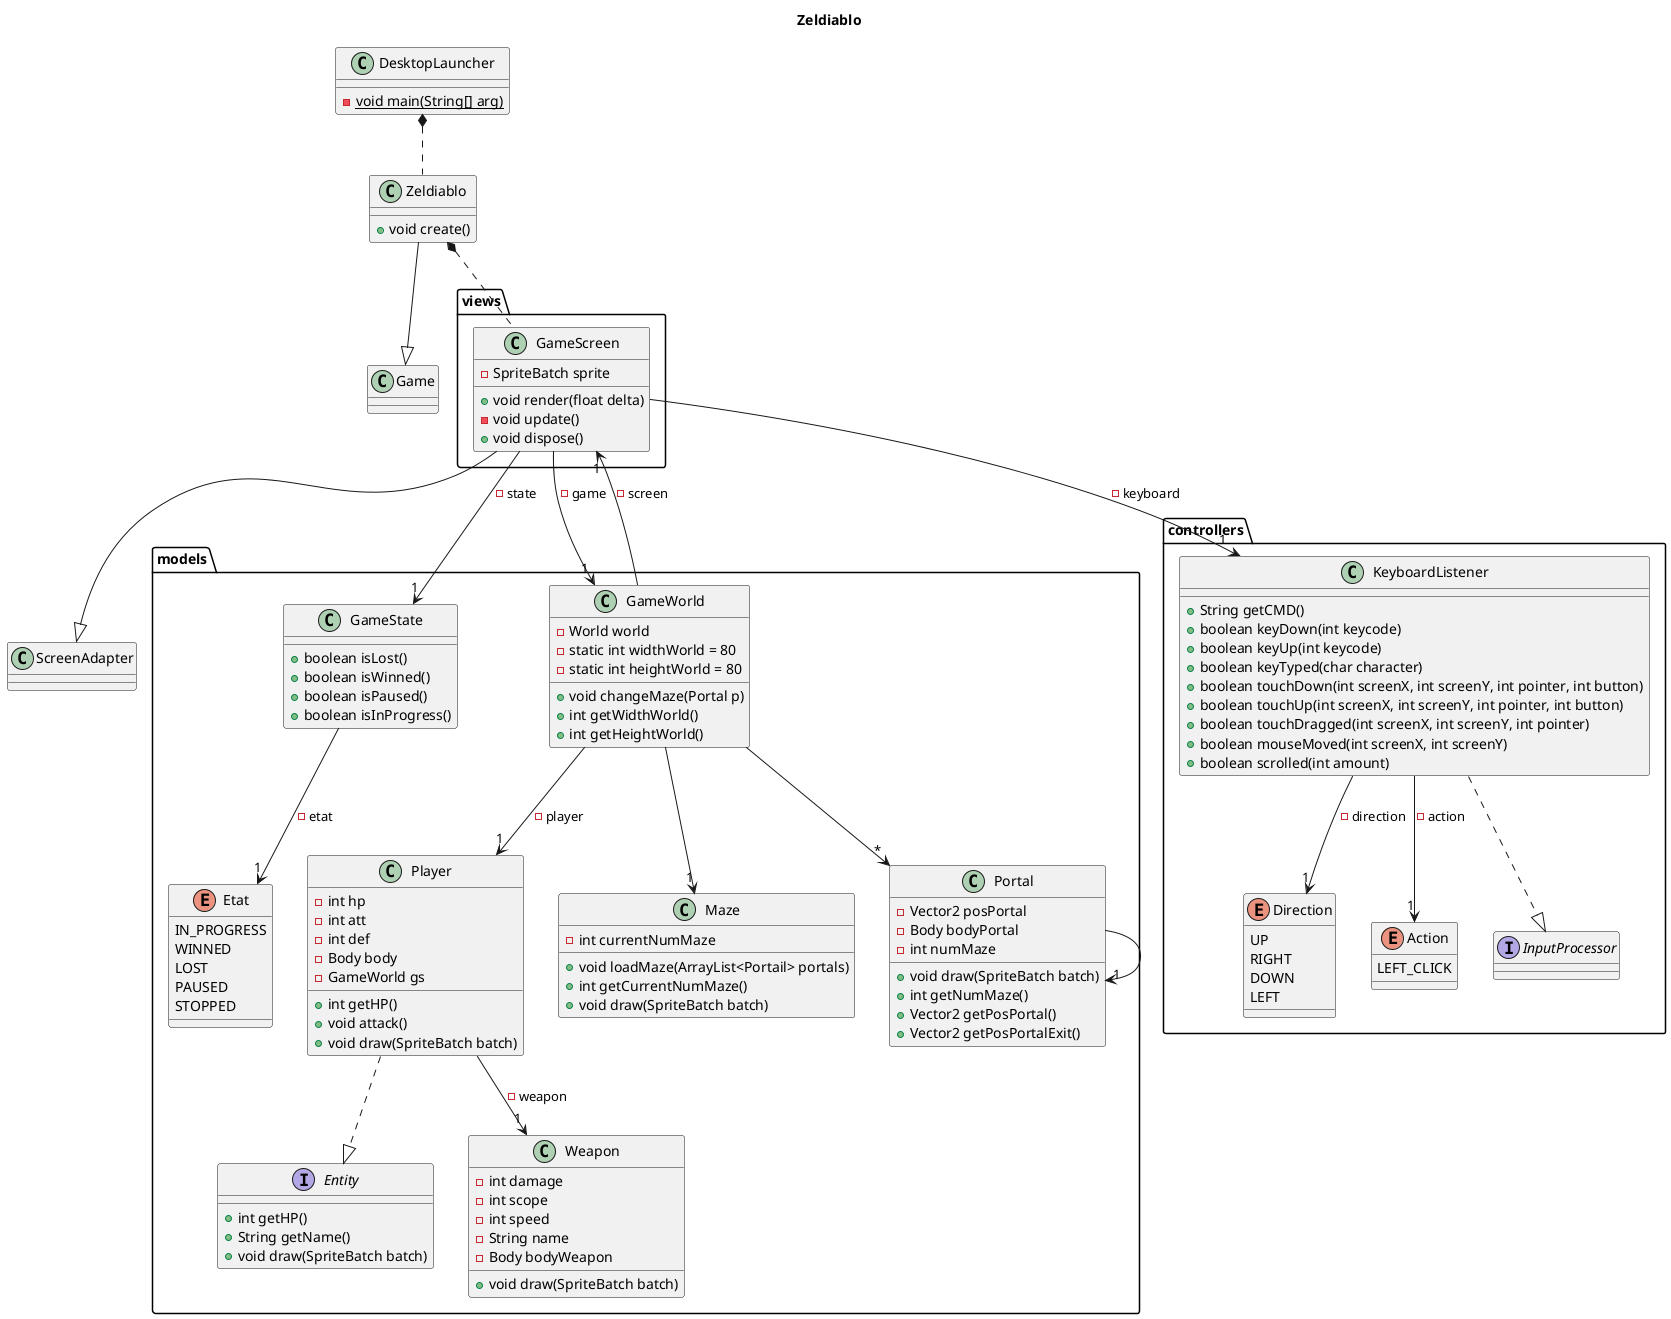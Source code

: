 @startuml

title Zeldiablo

class ScreenAdapter
class Game

class DesktopLauncher {
    - {static} void main(String[] arg)
}

class Zeldiablo {
    + void create()
}

package views {
    class GameScreen {
        - SpriteBatch sprite
        + void render(float delta)
        - void update()
        + void dispose()
    }
}

package models {
    class GameWorld {
        - World world
        - static int widthWorld = 80
        - static int heightWorld = 80

        + void changeMaze(Portal p)
        + int getWidthWorld()
        + int getHeightWorld()
    }

    class GameState {
        + boolean isLost()
        + boolean isWinned()
        + boolean isPaused()
        + boolean isInProgress()
    }

    enum Etat {
        IN_PROGRESS
        WINNED
        LOST
        PAUSED
        STOPPED
    }
    
    interface Entity {
        + int getHP()
        + String getName()
        + void draw(SpriteBatch batch)
    }
    
    class Player {
        - int hp
        - int att
        - int def
        - Body body
        - GameWorld gs
    
        + int getHP()
        + void attack()
        + void draw(SpriteBatch batch)
    }

    class Weapon {
        - int damage
        - int scope
        - int speed
        - String name
        - Body bodyWeapon

        + void draw(SpriteBatch batch)
    }

    class Maze {
        - int currentNumMaze

        + void loadMaze(ArrayList<Portail> portals)
        + int getCurrentNumMaze()
        + void draw(SpriteBatch batch)
    }

    class Portal {
        - Vector2 posPortal
        - Body bodyPortal
        - int numMaze

        + void draw(SpriteBatch batch)
        + int getNumMaze()
        + Vector2 getPosPortal()
        + Vector2 getPosPortalExit()
    }
}

package controllers {
    interface InputProcessor
    
    class KeyboardListener {
        + String getCMD()
        + boolean keyDown(int keycode)
        + boolean keyUp(int keycode)
        + boolean keyTyped(char character)
        + boolean touchDown(int screenX, int screenY, int pointer, int button)
        + boolean touchUp(int screenX, int screenY, int pointer, int button)
        + boolean touchDragged(int screenX, int screenY, int pointer)
        + boolean mouseMoved(int screenX, int screenY)
        + boolean scrolled(int amount)
    }
    
    enum Direction {
        UP
        RIGHT
        DOWN
        LEFT
    }

    enum Action {
        LEFT_CLICK
    }
}

DesktopLauncher *.. Zeldiablo

Zeldiablo --|> Game
GameScreen --|> ScreenAdapter

Zeldiablo *.. GameScreen


GameState --> "1" Etat: "- etat"

Player ..|> Entity
Player --> "1" Weapon: "- weapon"

Portal --> "1" Portal

GameScreen --> "1" GameWorld: "- game"
GameScreen --> "1" GameState: "- state"

GameWorld --> "1" GameScreen: "- screen"
GameWorld --> "1" Player: "- player"
GameWorld --> "1" Maze
GameWorld --> "*" Portal

KeyboardListener --> "1" Direction: "- direction"
KeyboardListener --> "1" Action: "- action"
KeyboardListener ..|> InputProcessor
GameScreen --> "1" KeyboardListener: "- keyboard"

@enduml